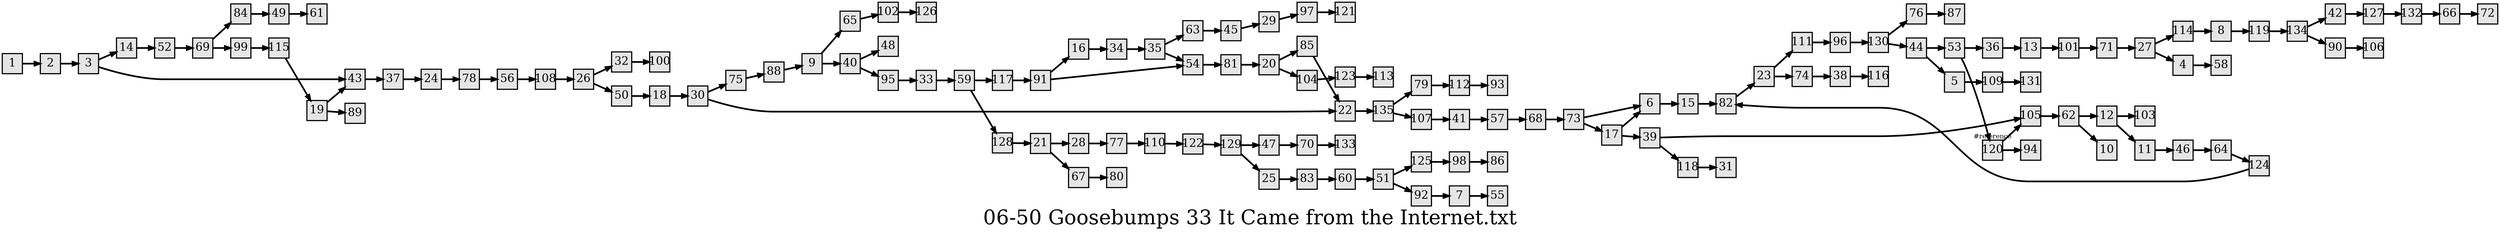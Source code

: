digraph g{
  graph [ label="06-50 Goosebumps 33 It Came from the Internet.txt" rankdir=LR, ordering=out, fontsize=36, nodesep="0.35", ranksep="0.45"];
  node  [shape=rect, penwidth=2, fontsize=20, style=filled, fillcolor=grey90, margin="0,0", labelfloat=true, regular=true, fixedsize=true];
  edge  [labelfloat=true, penwidth=3, fontsize=12];

  1 -> 2;
  2 -> 3;
  3 -> 14;
  3 -> 43;
  4 -> 58;
  5 -> 109;
  6 -> 15;
  7 -> 55;
  8 -> 119;
  9 -> 65;
  9 -> 40;
  11 -> 46;
  12 -> 103;
  12 -> 11;
  13 -> 101;
  14 -> 52;
  15 -> 82;
  16 -> 34;
  17 -> 6;
  17 -> 39;
  18 -> 30;
  19 -> 43;
  19 -> 89;
  20 -> 85;
  20 -> 104;
  21 -> 28;
  21 -> 67;
  22 -> 135;
  23 -> 111;
  23 -> 74;
  24 -> 78;
  25 -> 83;
  26 -> 32;
  26 -> 50;
  27 -> 114;
  27 -> 4;
  28 -> 77;
  29 -> 97;
  30 -> 75;
  30 -> 22;
  32 -> 100;
  33 -> 59;
  34 -> 35;
  35 -> 63;
  35 -> 54;
  36 -> 13;
  37 -> 24;
  38 -> 116;
  39 -> 105;
  39 -> 118;
  40 -> 48;
  40 -> 95;
  41 -> 57;
  42 -> 127;
  43 -> 37;
  44 -> 53;
  44 -> 5;
  45 -> 29;
  46 -> 64;
  47 -> 70;
  49 -> 61;
  50 -> 18;
  51 -> 125;
  51 -> 92;
  52 -> 69;
  53 -> 36;
  53 -> 120;
  54 -> 81;
  56 -> 108;
  57 -> 68;
  59 -> 117;
  59 -> 128;
  60 -> 51;
  62 -> 12;
  62 -> 10;
  63 -> 45;
  64 -> 124;
  65 -> 102;
  66 -> 72;
  67 -> 80;
  68 -> 73;
  69 -> 84;
  69 -> 99;
  70 -> 133;
  71 -> 27;
  73 -> 6;
  73 -> 17;
  74 -> 38;
  75 -> 88;
  76 -> 87;
  77 -> 110;
  78 -> 56;
  79 -> 112;
  81 -> 20;
  82 -> 23;
  83 -> 60;
  84 -> 49;
  85 -> 22;
  88 -> 9;
  90 -> 106;
  91 -> 16;
  91 -> 54;
  92 -> 7;
  95 -> 33;
  96 -> 130;
  97 -> 121;
  98 -> 86;
  99 -> 115;
  110 -> 122;
  101 -> 71;
  102 -> 126;
  104 -> 123;
  105 -> 62;
  107 -> 41;
  108 -> 26;
  109 -> 131;
  111 -> 96;
  112 -> 93;
  114 -> 8;
  115 -> 19;
  117 -> 91;
  118 -> 31;
  119 -> 134;
  120 -> 105	[ xlabel="#reference" ];
  120 -> 94;
  122 -> 129;
  123 -> 113;
  124 -> 82;
  125 -> 98;
  127 -> 132;
  128 -> 21;
  129 -> 47;
  129 -> 25;
  130 -> 76;
  130 -> 44;
  132 -> 66;
  134 -> 42;
  134 -> 90;
  135 -> 79;
  135 -> 107;
}

